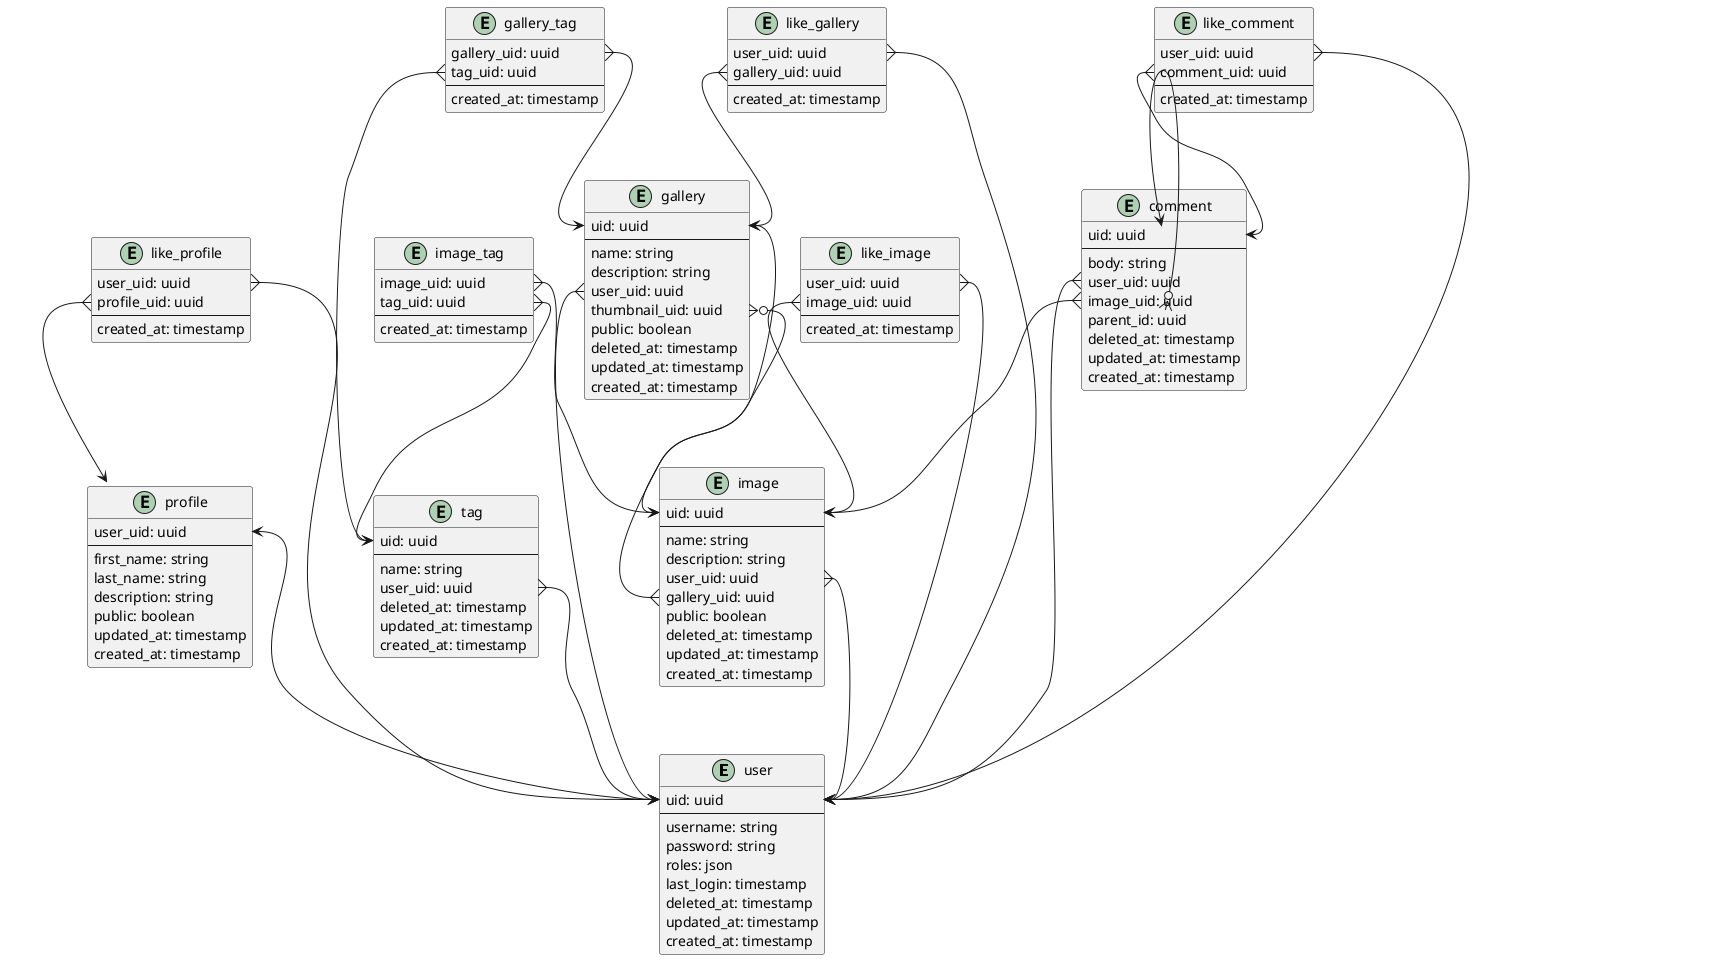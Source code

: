 @startuml schema

entity user {
  uid: uuid
  ---
  username: string
  password: string
  roles: json
  last_login: timestamp
  deleted_at: timestamp
  updated_at: timestamp
  created_at: timestamp
}

entity profile {
  user_uid: uuid
  ---
  first_name: string
  last_name: string
  description: string
  public: boolean
  updated_at: timestamp
  created_at: timestamp
}

entity gallery {
  uid: uuid
  ---
  name: string
  description: string
  user_uid: uuid
  thumbnail_uid: uuid
  public: boolean
  deleted_at: timestamp
  updated_at: timestamp
  created_at: timestamp
}

entity image {
  uid: uuid
  ---
  name: string
  description: string
  user_uid: uuid
  gallery_uid: uuid
  public: boolean
  deleted_at: timestamp
  updated_at: timestamp
  created_at: timestamp
}

entity tag {
  uid: uuid
  ---
  name: string
  user_uid: uuid
  deleted_at: timestamp
  updated_at: timestamp
  created_at: timestamp
}

entity comment {
  uid: uuid
  ---
  body: string
  user_uid: uuid
  image_uid: uuid
  parent_id: uuid
  deleted_at: timestamp
  updated_at: timestamp
  created_at: timestamp
}


entity like_profile {
  user_uid: uuid
  profile_uid: uuid
  ---
  created_at: timestamp
}

entity like_gallery {
  user_uid: uuid
  gallery_uid: uuid
  ---
  created_at: timestamp
}

entity like_image {
  user_uid: uuid
  image_uid: uuid
  ---
  created_at: timestamp
}

entity like_comment {
  user_uid: uuid
  comment_uid: uuid
  ---
  created_at: timestamp
}



entity gallery_tag {
  gallery_uid: uuid
  tag_uid: uuid
  ---
  created_at: timestamp
}

entity image_tag {
  image_uid: uuid
  tag_uid: uuid
  ---
  created_at: timestamp
}


profile::user_uid <--> user::uid

gallery::user_uid }--> user::uid
gallery::thumbnail_uid }o--> image::uid

image::user_uid }--> user::uid
image::gallery_uid }--> gallery::uid

tag::user_uid }--> user::uid

comment::user_uid }--> user::uid
comment::image_uid }--> image::uid
comment::parent_id }o--> comment::uid

like_profile::profile_uid }--> profile::uid
like_profile::user_uid }--> user::uid

like_gallery::user_uid }--> user::uid
like_gallery::gallery_uid }--> gallery::uid

like_image::user_uid }--> user::uid
like_image::image_uid }--> image::uid

like_comment::user_uid }--> user::uid
like_comment::comment_uid }--> comment::uid

gallery_tag::gallery_uid }--> gallery::uid
gallery_tag::tag_uid }--> tag::uid

image_tag::image_uid }--> image::uid
image_tag::tag_uid }--> tag::uid

@enduml